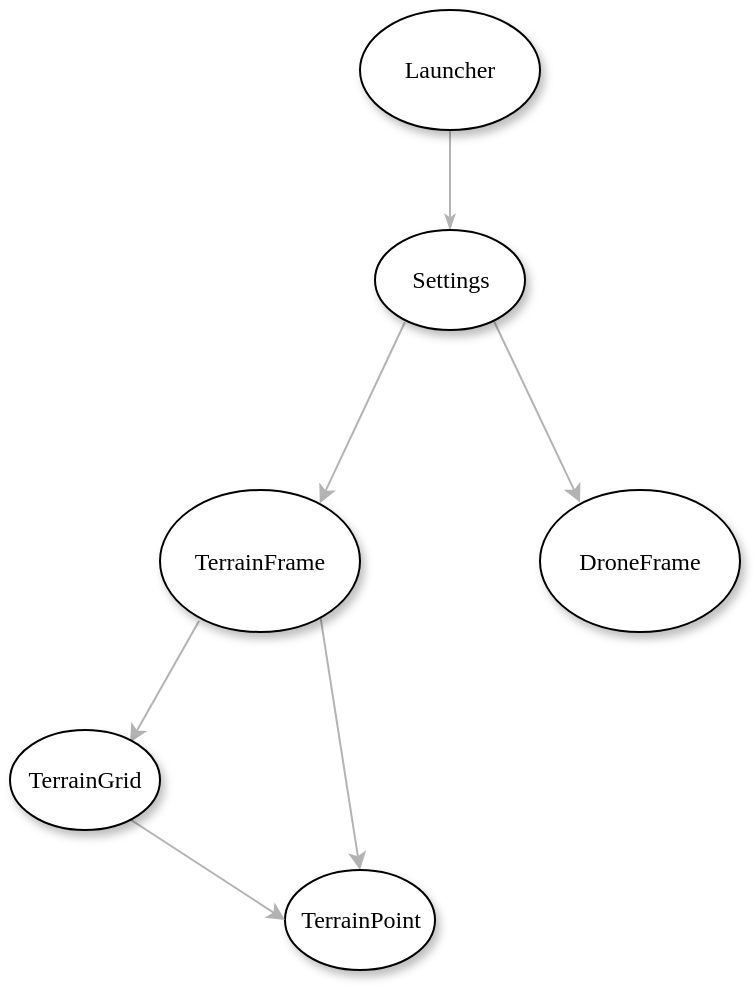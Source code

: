 <mxfile version="12.3.7" type="device" pages="1"><diagram name="Page-1" id="42789a77-a242-8287-6e28-9cd8cfd52e62"><mxGraphModel dx="1221" dy="645" grid="1" gridSize="10" guides="1" tooltips="1" connect="1" arrows="1" fold="1" page="1" pageScale="1" pageWidth="1100" pageHeight="850" background="#ffffff" math="0" shadow="0"><root><mxCell id="0"/><mxCell id="1" parent="0"/><mxCell id="1ea317790d2ca983-12" style="edgeStyle=none;rounded=1;html=1;labelBackgroundColor=none;startArrow=none;startFill=0;startSize=5;endArrow=classicThin;endFill=1;endSize=5;jettySize=auto;orthogonalLoop=1;strokeColor=#B3B3B3;strokeWidth=1;fontFamily=Verdana;fontSize=12" parent="1" source="1ea317790d2ca983-1" target="1ea317790d2ca983-2" edge="1"><mxGeometry relative="1" as="geometry"/></mxCell><mxCell id="1ea317790d2ca983-1" value="Launcher" style="ellipse;whiteSpace=wrap;html=1;rounded=0;shadow=1;comic=0;labelBackgroundColor=none;strokeWidth=1;fontFamily=Verdana;fontSize=12;align=center;" parent="1" vertex="1"><mxGeometry x="450" y="80" width="90" height="60" as="geometry"/></mxCell><mxCell id="z-z_GhUxmTSKZ9fSNlm--1" style="rounded=1;orthogonalLoop=1;jettySize=auto;html=1;exitX=0.199;exitY=0.923;exitDx=0;exitDy=0;entryX=0.799;entryY=0.093;entryDx=0;entryDy=0;strokeColor=#B3B3B3;entryPerimeter=0;exitPerimeter=0;" edge="1" parent="1" source="1ea317790d2ca983-2" target="1ea317790d2ca983-8"><mxGeometry relative="1" as="geometry"/></mxCell><mxCell id="z-z_GhUxmTSKZ9fSNlm--3" style="edgeStyle=none;rounded=1;orthogonalLoop=1;jettySize=auto;html=1;exitX=0.795;exitY=0.917;exitDx=0;exitDy=0;entryX=0.2;entryY=0.087;entryDx=0;entryDy=0;entryPerimeter=0;strokeColor=#B3B3B3;exitPerimeter=0;" edge="1" parent="1" source="1ea317790d2ca983-2" target="1ea317790d2ca983-6"><mxGeometry relative="1" as="geometry"/></mxCell><mxCell id="1ea317790d2ca983-2" value="&lt;span&gt;Settings&lt;br&gt;&lt;/span&gt;" style="ellipse;whiteSpace=wrap;html=1;rounded=0;shadow=1;comic=0;labelBackgroundColor=none;strokeWidth=1;fontFamily=Verdana;fontSize=12;align=center;" parent="1" vertex="1"><mxGeometry x="457.5" y="190" width="75" height="50" as="geometry"/></mxCell><mxCell id="1ea317790d2ca983-6" value="&lt;span&gt;DroneFrame&lt;/span&gt;" style="ellipse;whiteSpace=wrap;html=1;rounded=0;shadow=1;comic=0;labelBackgroundColor=none;strokeWidth=1;fontFamily=Verdana;fontSize=12;align=center;" parent="1" vertex="1"><mxGeometry x="540" y="320" width="100" height="71" as="geometry"/></mxCell><mxCell id="UbHQaSPBMSpnfCfzrWVB-9" style="edgeStyle=none;rounded=1;orthogonalLoop=1;jettySize=auto;html=1;exitX=0.803;exitY=0.9;exitDx=0;exitDy=0;strokeColor=#B3B3B3;exitPerimeter=0;entryX=0.5;entryY=0;entryDx=0;entryDy=0;" parent="1" source="1ea317790d2ca983-8" target="UbHQaSPBMSpnfCfzrWVB-7" edge="1"><mxGeometry relative="1" as="geometry"><mxPoint x="455" y="448" as="targetPoint"/></mxGeometry></mxCell><mxCell id="UbHQaSPBMSpnfCfzrWVB-10" style="edgeStyle=none;rounded=1;orthogonalLoop=1;jettySize=auto;html=1;exitX=0.195;exitY=0.922;exitDx=0;exitDy=0;entryX=0.801;entryY=0.125;entryDx=0;entryDy=0;entryPerimeter=0;strokeColor=#B3B3B3;exitPerimeter=0;" parent="1" source="1ea317790d2ca983-8" target="UbHQaSPBMSpnfCfzrWVB-8" edge="1"><mxGeometry relative="1" as="geometry"/></mxCell><mxCell id="1ea317790d2ca983-8" value="TerrainFrame" style="ellipse;whiteSpace=wrap;html=1;rounded=0;shadow=1;comic=0;labelBackgroundColor=none;strokeWidth=1;fontFamily=Verdana;fontSize=12;align=center;" parent="1" vertex="1"><mxGeometry x="350" y="320" width="100" height="71" as="geometry"/></mxCell><mxCell id="UbHQaSPBMSpnfCfzrWVB-7" value="TerrainPoint" style="ellipse;whiteSpace=wrap;html=1;rounded=0;shadow=1;comic=0;labelBackgroundColor=none;strokeWidth=1;fontFamily=Verdana;fontSize=12;align=center;" parent="1" vertex="1"><mxGeometry x="412.5" y="510" width="75" height="50" as="geometry"/></mxCell><mxCell id="UbHQaSPBMSpnfCfzrWVB-11" style="edgeStyle=none;rounded=1;orthogonalLoop=1;jettySize=auto;html=1;exitX=0.797;exitY=0.89;exitDx=0;exitDy=0;strokeColor=#B3B3B3;exitPerimeter=0;entryX=0;entryY=0.5;entryDx=0;entryDy=0;" parent="1" source="UbHQaSPBMSpnfCfzrWVB-8" target="UbHQaSPBMSpnfCfzrWVB-7" edge="1"><mxGeometry relative="1" as="geometry"/></mxCell><mxCell id="UbHQaSPBMSpnfCfzrWVB-8" value="TerrainGrid" style="ellipse;whiteSpace=wrap;html=1;rounded=0;shadow=1;comic=0;labelBackgroundColor=none;strokeWidth=1;fontFamily=Verdana;fontSize=12;align=center;" parent="1" vertex="1"><mxGeometry x="275" y="440" width="75" height="50" as="geometry"/></mxCell></root></mxGraphModel></diagram></mxfile>